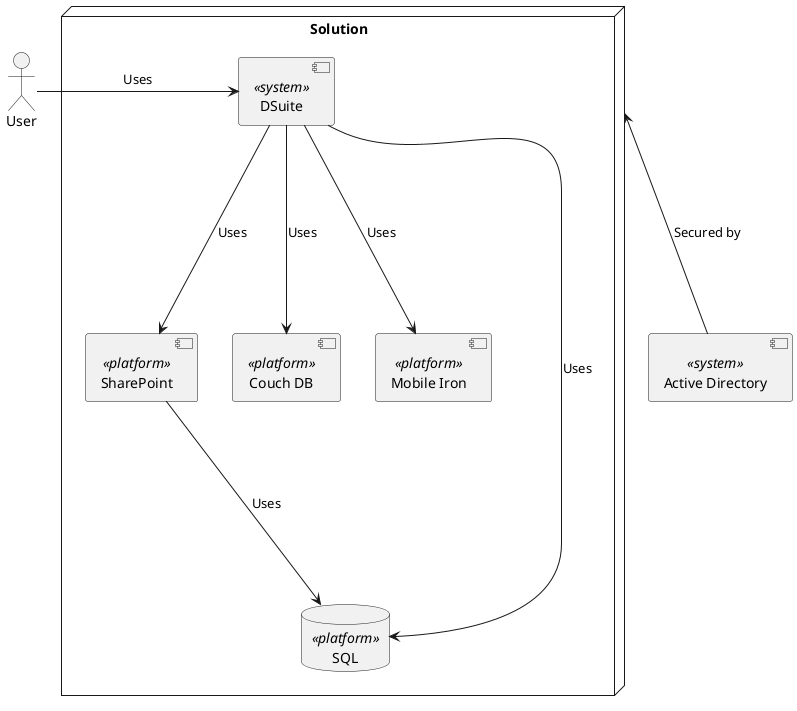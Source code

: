 
@startuml

actor :User:

node "Solution" as SOL{

    component "DSuite" <<system>> as DS
    component "SharePoint" <<platform>> as SP
    component "Couch DB" <<platform>> as CDB
    component "Mobile Iron" <<platform>> as MI
    database "SQL" <<platform>> as SQL

    :User: -> DS : Uses
    DS --down--> SP : Uses
    DS --down--> CDB : Uses
    DS --down--> MI : Uses
    DS --down--> SQL : Uses
    SP --down--> SQL : Uses
}

component "Active Directory" <<system>> as AD
AD --up--> SOL: Secured by

@enduml